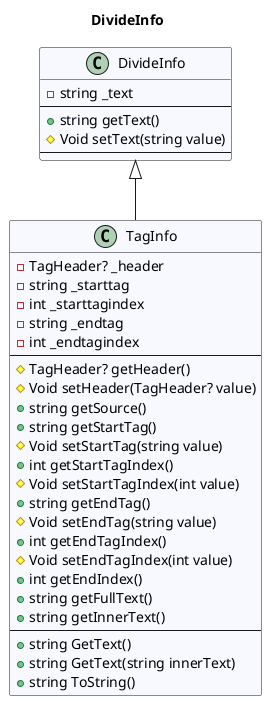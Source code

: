 @startuml DivideInfo
title DivideInfo
 class DivideInfo #GhostWhite {
- string _text
---
+ string getText()
# Void setText(string value)
---
}
 class TagInfo #GhostWhite {
- TagHeader? _header
- string _starttag
- int _starttagindex
- string _endtag
- int _endtagindex
---
# TagHeader? getHeader()
# Void setHeader(TagHeader? value)
+ string getSource()
+ string getStartTag()
# Void setStartTag(string value)
+ int getStartTagIndex()
# Void setStartTagIndex(int value)
+ string getEndTag()
# Void setEndTag(string value)
+ int getEndTagIndex()
# Void setEndTagIndex(int value)
+ int getEndIndex()
+ string getFullText()
+ string getInnerText()
---
+ string GetText()
+ string GetText(string innerText)
+ string ToString()
}
DivideInfo <|-- TagInfo
class TagInfo #GhostWhite
@enduml

